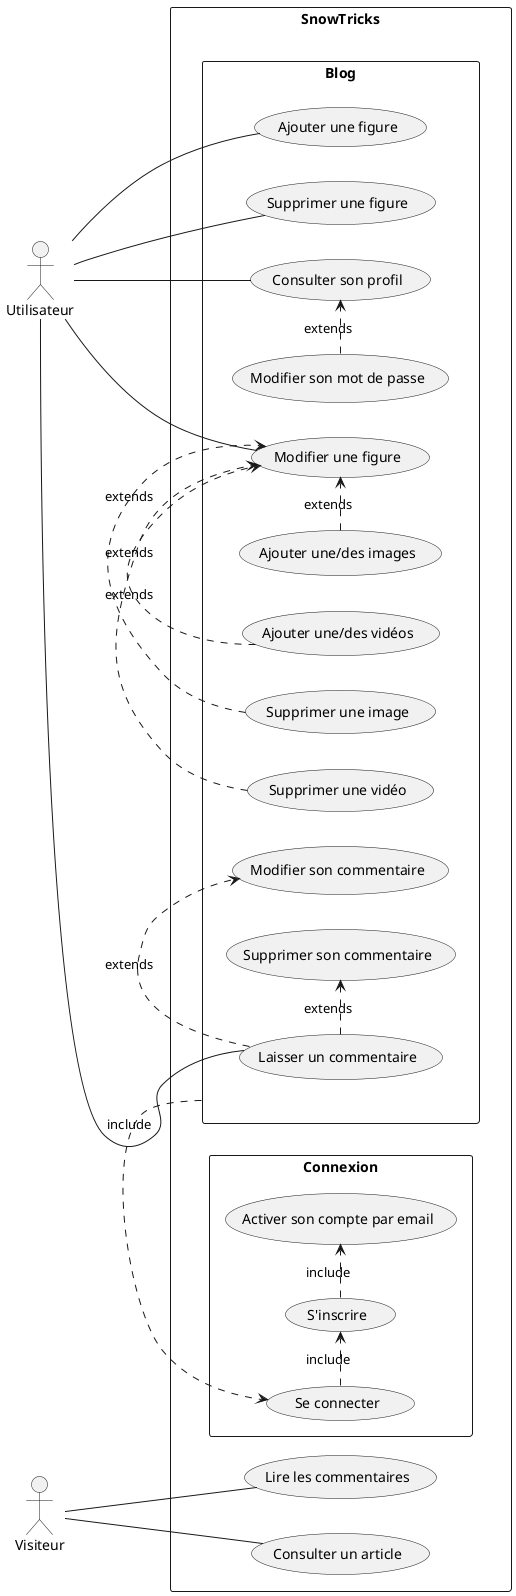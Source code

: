 @startuml Use Case SnowTricks

left to right direction
skinparam packageStyle rectangle
actor Visiteur
actor Utilisateur
rectangle SnowTricks {
    Visiteur -- (Consulter un article)
    Visiteur -- (Lire les commentaires)
    rectangle Blog { 
        Utilisateur -- (Consulter son profil)
        (Modifier son mot de passe) .> (Consulter son profil) : extends
        Utilisateur -- (Ajouter une figure)
        Utilisateur -- (Supprimer une figure)
        Utilisateur -- (Modifier une figure)
        (Ajouter une/des images) .> (Modifier une figure) : extends
        (Ajouter une/des vidéos) .> (Modifier une figure) : extends
        (Supprimer une image) .> (Modifier une figure) : extends
        (Supprimer une vidéo) .> (Modifier une figure) : extends
        Utilisateur -- (Laisser un commentaire)
        (Laisser un commentaire) .> (Modifier son commentaire) : extends
        (Laisser un commentaire) .> (Supprimer son commentaire) : extends
    }
    rectangle Connexion {
        (Blog) .> (Se connecter) : include
        (Se connecter) .> (S'inscrire) : include
        (S'inscrire) .> (Activer son compte par email) : include
    }
}
@enduml